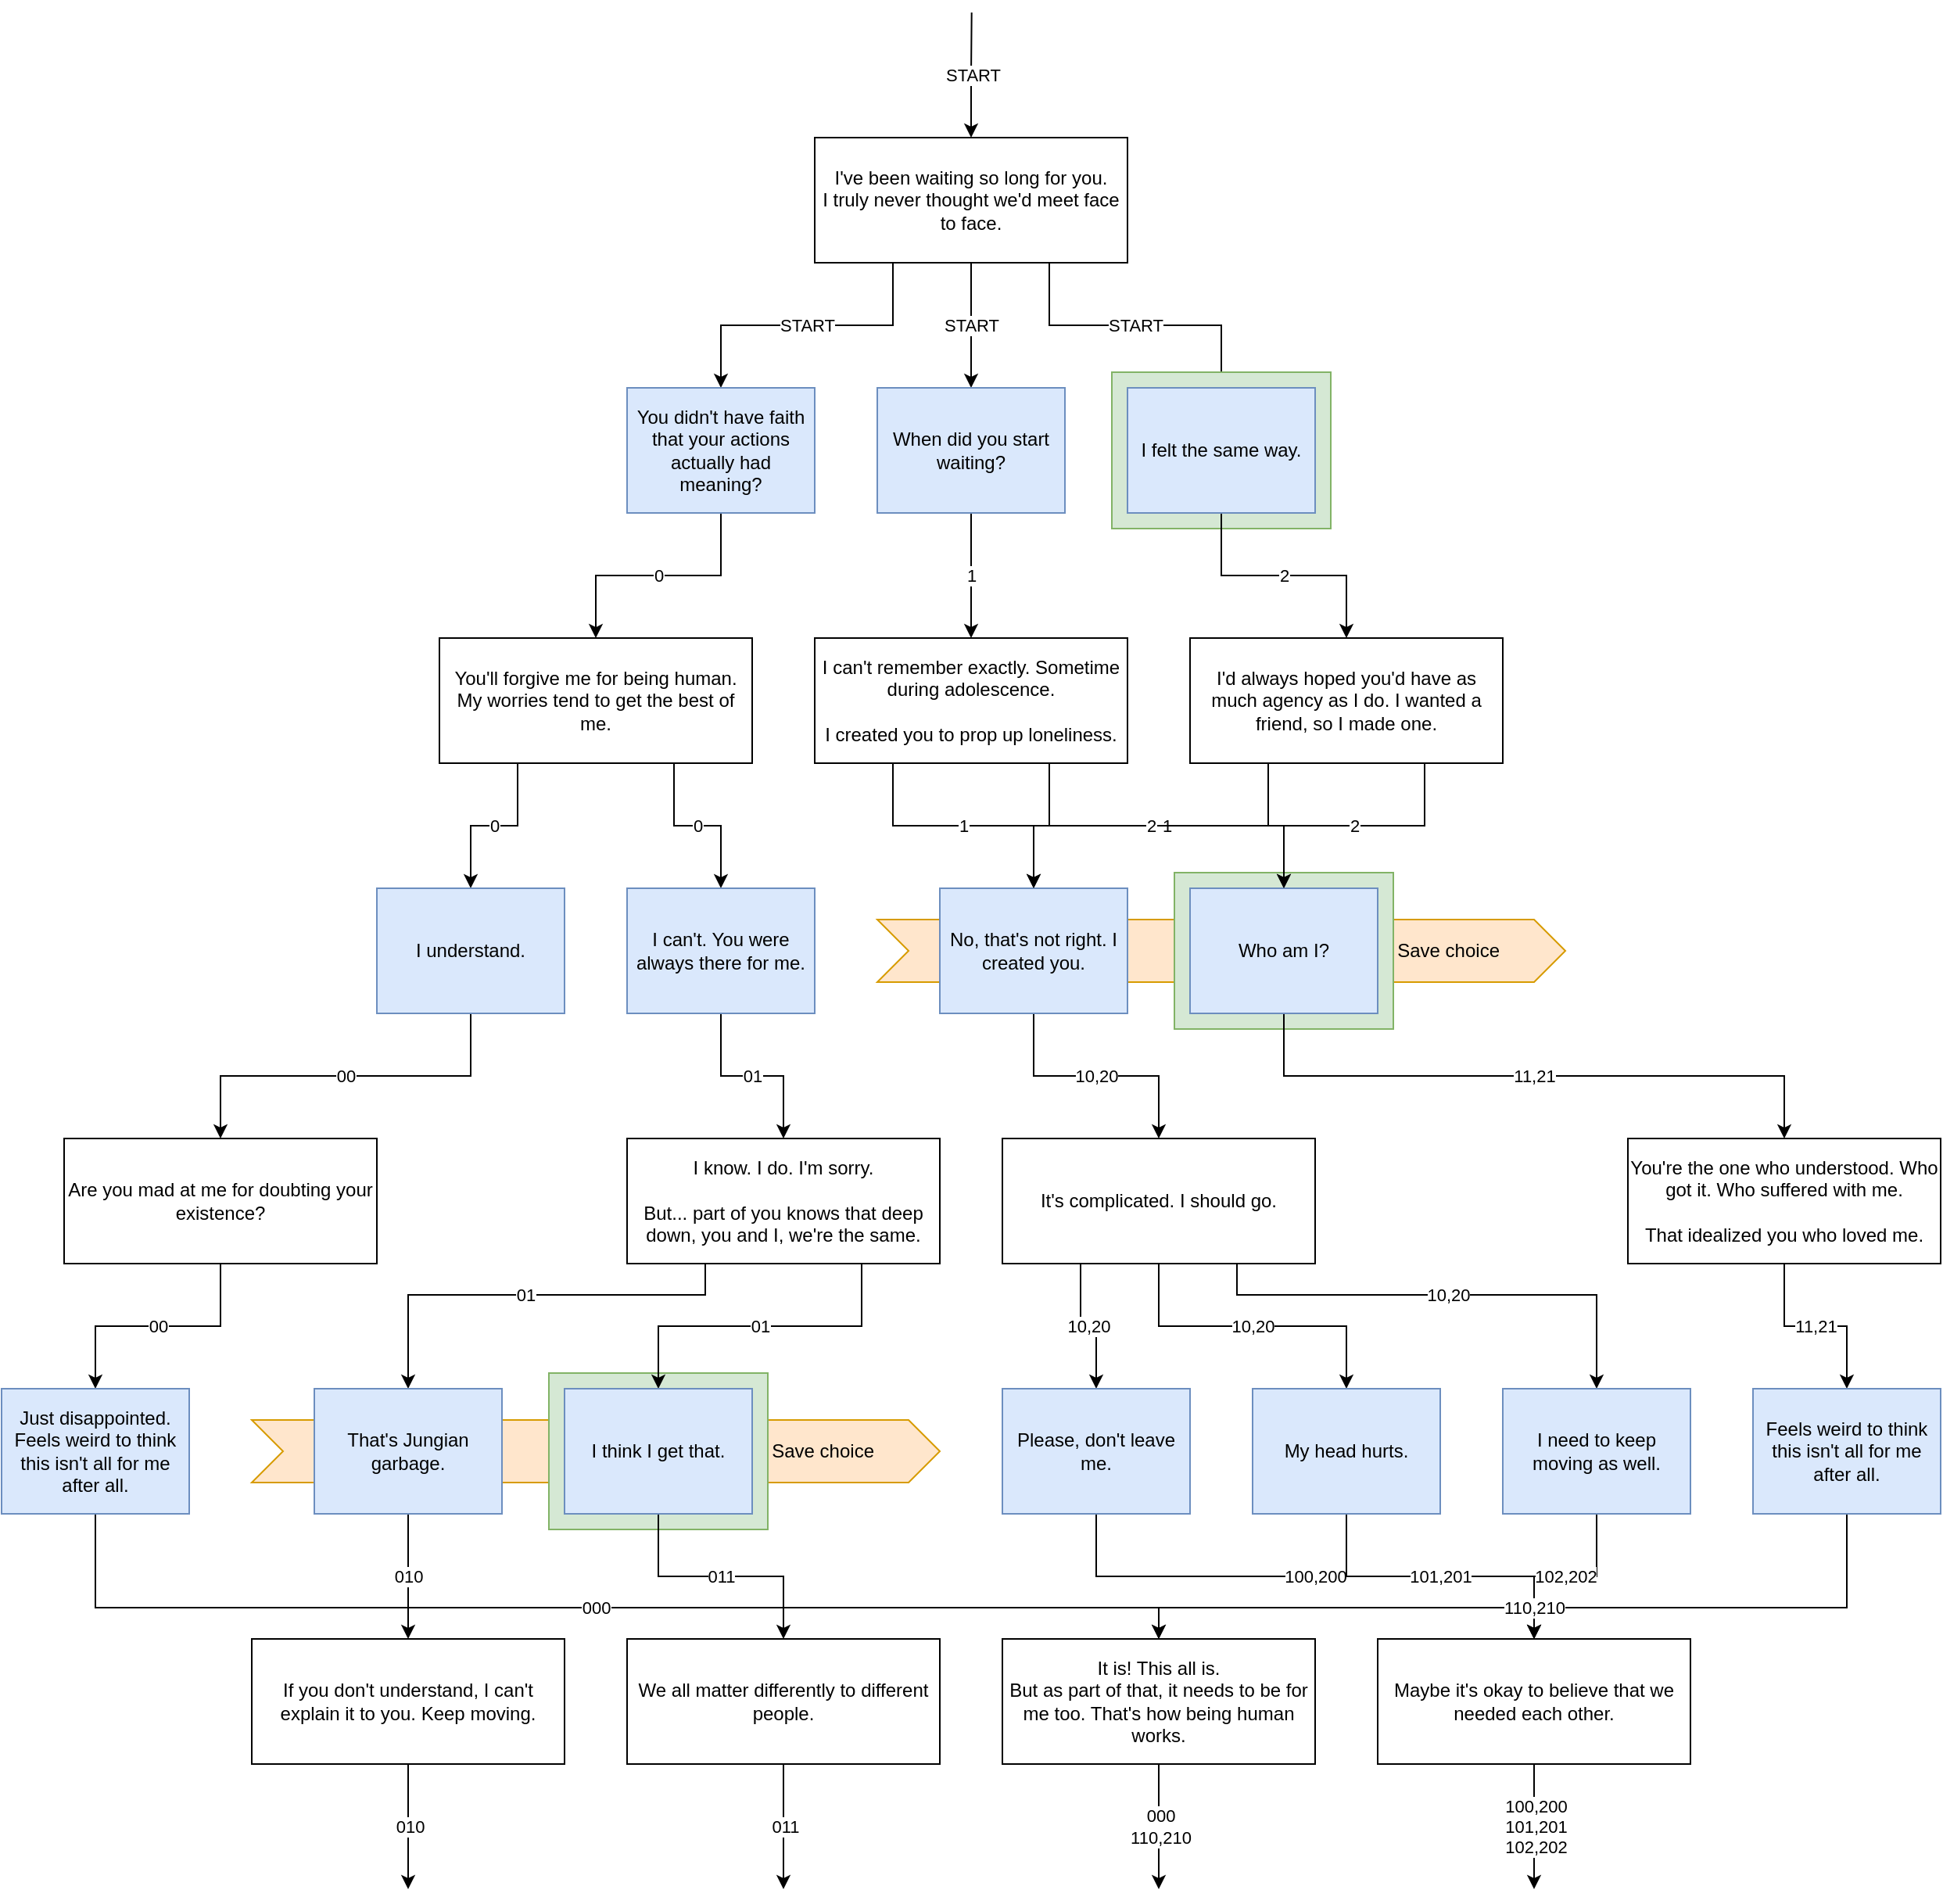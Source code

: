 <mxfile version="20.8.16" type="device"><diagram name="Page-1" id="3zAvC4uQ2UPgK45ixoWd"><mxGraphModel dx="1434" dy="956" grid="1" gridSize="10" guides="1" tooltips="1" connect="1" arrows="1" fold="1" page="1" pageScale="1" pageWidth="800" pageHeight="1000" math="0" shadow="0"><root><mxCell id="0"/><mxCell id="1" parent="0"/><mxCell id="jMroqWxrVs4NkEUAHj_j-35" value="&lt;blockquote style=&quot;margin: 0 0 0 40px; border: none; padding: 0px;&quot;&gt;&lt;blockquote style=&quot;margin: 0 0 0 40px; border: none; padding: 0px;&quot;&gt;&lt;blockquote style=&quot;margin: 0 0 0 40px; border: none; padding: 0px;&quot;&gt;Save choice&lt;/blockquote&gt;&lt;/blockquote&gt;&lt;/blockquote&gt;" style="shape=step;perimeter=stepPerimeter;whiteSpace=wrap;html=1;fixedSize=1;fillColor=#ffe6cc;strokeColor=#d79b00;align=right;spacingRight=40;" parent="1" vertex="1"><mxGeometry x="240" y="940" width="440" height="40" as="geometry"/></mxCell><mxCell id="T59eX6qoS1YDRqoTDdfP-18" value="" style="rounded=0;whiteSpace=wrap;html=1;fillColor=#d5e8d4;strokeColor=#82b366;" vertex="1" parent="1"><mxGeometry x="430" y="910" width="140" height="100" as="geometry"/></mxCell><mxCell id="jMroqWxrVs4NkEUAHj_j-11" value="&lt;blockquote style=&quot;margin: 0 0 0 40px; border: none; padding: 0px;&quot;&gt;&lt;blockquote style=&quot;margin: 0 0 0 40px; border: none; padding: 0px;&quot;&gt;&lt;blockquote style=&quot;margin: 0 0 0 40px; border: none; padding: 0px;&quot;&gt;Save choice&lt;/blockquote&gt;&lt;/blockquote&gt;&lt;/blockquote&gt;" style="shape=step;perimeter=stepPerimeter;whiteSpace=wrap;html=1;fixedSize=1;fillColor=#ffe6cc;strokeColor=#d79b00;align=right;spacingRight=40;" parent="1" vertex="1"><mxGeometry x="640" y="620" width="440" height="40" as="geometry"/></mxCell><mxCell id="T59eX6qoS1YDRqoTDdfP-17" value="" style="rounded=0;whiteSpace=wrap;html=1;fillColor=#d5e8d4;strokeColor=#82b366;" vertex="1" parent="1"><mxGeometry x="830" y="590" width="140" height="100" as="geometry"/></mxCell><mxCell id="qBQjaYmyJl9NeoJPT0mI-4" value="START" style="edgeStyle=orthogonalEdgeStyle;rounded=0;orthogonalLoop=1;jettySize=auto;html=1;exitX=0.5;exitY=0;exitDx=0;exitDy=0;startArrow=classic;startFill=1;endArrow=none;endFill=0;" parent="1" source="qBQjaYmyJl9NeoJPT0mI-5" edge="1"><mxGeometry relative="1" as="geometry"><mxPoint x="700.345" y="40" as="targetPoint"/></mxGeometry></mxCell><mxCell id="WCwmCqffvFXxgcniNN-4-7" value="START" style="edgeStyle=orthogonalEdgeStyle;rounded=0;orthogonalLoop=1;jettySize=auto;html=1;exitX=0.25;exitY=1;exitDx=0;exitDy=0;entryX=0.5;entryY=0;entryDx=0;entryDy=0;" parent="1" source="qBQjaYmyJl9NeoJPT0mI-5" target="WCwmCqffvFXxgcniNN-4-4" edge="1"><mxGeometry relative="1" as="geometry"/></mxCell><mxCell id="WCwmCqffvFXxgcniNN-4-8" value="START" style="edgeStyle=orthogonalEdgeStyle;rounded=0;orthogonalLoop=1;jettySize=auto;html=1;exitX=0.5;exitY=1;exitDx=0;exitDy=0;entryX=0.5;entryY=0;entryDx=0;entryDy=0;" parent="1" source="qBQjaYmyJl9NeoJPT0mI-5" target="WCwmCqffvFXxgcniNN-4-6" edge="1"><mxGeometry relative="1" as="geometry"/></mxCell><mxCell id="WCwmCqffvFXxgcniNN-4-9" value="START" style="edgeStyle=orthogonalEdgeStyle;rounded=0;orthogonalLoop=1;jettySize=auto;html=1;exitX=0.75;exitY=1;exitDx=0;exitDy=0;entryX=0.5;entryY=0;entryDx=0;entryDy=0;" parent="1" source="qBQjaYmyJl9NeoJPT0mI-5" target="WCwmCqffvFXxgcniNN-4-5" edge="1"><mxGeometry relative="1" as="geometry"/></mxCell><mxCell id="qBQjaYmyJl9NeoJPT0mI-5" value="I've been waiting so long for you.&lt;br&gt;I truly never thought we'd meet face to face." style="rounded=0;whiteSpace=wrap;html=1;" parent="1" vertex="1"><mxGeometry x="600" y="120" width="200" height="80" as="geometry"/></mxCell><mxCell id="WCwmCqffvFXxgcniNN-4-3" value="" style="rounded=0;whiteSpace=wrap;html=1;fillColor=#d5e8d4;strokeColor=#82b366;" parent="1" vertex="1"><mxGeometry x="790" y="270" width="140" height="100" as="geometry"/></mxCell><mxCell id="WCwmCqffvFXxgcniNN-4-11" value="0" style="edgeStyle=orthogonalEdgeStyle;rounded=0;orthogonalLoop=1;jettySize=auto;html=1;exitX=0.5;exitY=1;exitDx=0;exitDy=0;entryX=0.5;entryY=0;entryDx=0;entryDy=0;" parent="1" source="WCwmCqffvFXxgcniNN-4-4" target="WCwmCqffvFXxgcniNN-4-10" edge="1"><mxGeometry relative="1" as="geometry"/></mxCell><mxCell id="WCwmCqffvFXxgcniNN-4-4" value="You didn't have faith that your actions actually had meaning?" style="rounded=0;whiteSpace=wrap;html=1;fillColor=#dae8fc;strokeColor=#6c8ebf;" parent="1" vertex="1"><mxGeometry x="480" y="280" width="120" height="80" as="geometry"/></mxCell><mxCell id="jMroqWxrVs4NkEUAHj_j-8" value="2" style="edgeStyle=orthogonalEdgeStyle;rounded=0;orthogonalLoop=1;jettySize=auto;html=1;exitX=0.5;exitY=1;exitDx=0;exitDy=0;entryX=0.5;entryY=0;entryDx=0;entryDy=0;" parent="1" source="WCwmCqffvFXxgcniNN-4-5" target="jMroqWxrVs4NkEUAHj_j-6" edge="1"><mxGeometry relative="1" as="geometry"/></mxCell><mxCell id="WCwmCqffvFXxgcniNN-4-5" value="I felt the same way." style="rounded=0;whiteSpace=wrap;html=1;fillColor=#dae8fc;strokeColor=#6c8ebf;" parent="1" vertex="1"><mxGeometry x="800" y="280" width="120" height="80" as="geometry"/></mxCell><mxCell id="jMroqWxrVs4NkEUAHj_j-1" value="1" style="edgeStyle=orthogonalEdgeStyle;rounded=0;orthogonalLoop=1;jettySize=auto;html=1;exitX=0.5;exitY=1;exitDx=0;exitDy=0;entryX=0.5;entryY=0;entryDx=0;entryDy=0;" parent="1" source="WCwmCqffvFXxgcniNN-4-6" target="WCwmCqffvFXxgcniNN-4-16" edge="1"><mxGeometry relative="1" as="geometry"/></mxCell><mxCell id="WCwmCqffvFXxgcniNN-4-6" value="When did you start waiting?" style="rounded=0;whiteSpace=wrap;html=1;fillColor=#dae8fc;strokeColor=#6c8ebf;" parent="1" vertex="1"><mxGeometry x="640" y="280" width="120" height="80" as="geometry"/></mxCell><mxCell id="WCwmCqffvFXxgcniNN-4-14" value="0" style="edgeStyle=orthogonalEdgeStyle;rounded=0;orthogonalLoop=1;jettySize=auto;html=1;exitX=0.75;exitY=1;exitDx=0;exitDy=0;entryX=0.5;entryY=0;entryDx=0;entryDy=0;" parent="1" source="WCwmCqffvFXxgcniNN-4-10" target="WCwmCqffvFXxgcniNN-4-13" edge="1"><mxGeometry relative="1" as="geometry"/></mxCell><mxCell id="WCwmCqffvFXxgcniNN-4-15" value="0" style="edgeStyle=orthogonalEdgeStyle;rounded=0;orthogonalLoop=1;jettySize=auto;html=1;exitX=0.25;exitY=1;exitDx=0;exitDy=0;entryX=0.5;entryY=0;entryDx=0;entryDy=0;" parent="1" source="WCwmCqffvFXxgcniNN-4-10" target="WCwmCqffvFXxgcniNN-4-12" edge="1"><mxGeometry relative="1" as="geometry"/></mxCell><mxCell id="WCwmCqffvFXxgcniNN-4-10" value="You'll forgive me for being human. My worries tend to get the best of me." style="rounded=0;whiteSpace=wrap;html=1;" parent="1" vertex="1"><mxGeometry x="360" y="440" width="200" height="80" as="geometry"/></mxCell><mxCell id="jMroqWxrVs4NkEUAHj_j-17" value="00" style="edgeStyle=orthogonalEdgeStyle;rounded=0;orthogonalLoop=1;jettySize=auto;html=1;exitX=0.5;exitY=1;exitDx=0;exitDy=0;entryX=0.5;entryY=0;entryDx=0;entryDy=0;" parent="1" source="WCwmCqffvFXxgcniNN-4-12" target="jMroqWxrVs4NkEUAHj_j-14" edge="1"><mxGeometry relative="1" as="geometry"/></mxCell><mxCell id="WCwmCqffvFXxgcniNN-4-12" value="I understand." style="rounded=0;whiteSpace=wrap;html=1;fillColor=#dae8fc;strokeColor=#6c8ebf;" parent="1" vertex="1"><mxGeometry x="320" y="600" width="120" height="80" as="geometry"/></mxCell><mxCell id="jMroqWxrVs4NkEUAHj_j-16" value="01" style="edgeStyle=orthogonalEdgeStyle;rounded=0;orthogonalLoop=1;jettySize=auto;html=1;exitX=0.5;exitY=1;exitDx=0;exitDy=0;entryX=0.5;entryY=0;entryDx=0;entryDy=0;" parent="1" source="WCwmCqffvFXxgcniNN-4-13" target="jMroqWxrVs4NkEUAHj_j-15" edge="1"><mxGeometry relative="1" as="geometry"/></mxCell><mxCell id="WCwmCqffvFXxgcniNN-4-13" value="I can't. You were always there for me." style="rounded=0;whiteSpace=wrap;html=1;fillColor=#dae8fc;strokeColor=#6c8ebf;" parent="1" vertex="1"><mxGeometry x="480" y="600" width="120" height="80" as="geometry"/></mxCell><mxCell id="jMroqWxrVs4NkEUAHj_j-4" value="1" style="edgeStyle=orthogonalEdgeStyle;rounded=0;orthogonalLoop=1;jettySize=auto;html=1;exitX=0.25;exitY=1;exitDx=0;exitDy=0;entryX=0.5;entryY=0;entryDx=0;entryDy=0;" parent="1" source="WCwmCqffvFXxgcniNN-4-16" target="jMroqWxrVs4NkEUAHj_j-2" edge="1"><mxGeometry relative="1" as="geometry"/></mxCell><mxCell id="jMroqWxrVs4NkEUAHj_j-5" value="1" style="edgeStyle=orthogonalEdgeStyle;rounded=0;orthogonalLoop=1;jettySize=auto;html=1;exitX=0.75;exitY=1;exitDx=0;exitDy=0;entryX=0.5;entryY=0;entryDx=0;entryDy=0;" parent="1" source="WCwmCqffvFXxgcniNN-4-16" target="jMroqWxrVs4NkEUAHj_j-3" edge="1"><mxGeometry relative="1" as="geometry"/></mxCell><mxCell id="WCwmCqffvFXxgcniNN-4-16" value="I can't remember exactly. Sometime during adolescence.&lt;br&gt;&lt;br&gt;I created you to prop up loneliness." style="rounded=0;whiteSpace=wrap;html=1;" parent="1" vertex="1"><mxGeometry x="600" y="440" width="200" height="80" as="geometry"/></mxCell><mxCell id="jMroqWxrVs4NkEUAHj_j-19" value="10,20" style="edgeStyle=orthogonalEdgeStyle;rounded=0;orthogonalLoop=1;jettySize=auto;html=1;exitX=0.5;exitY=1;exitDx=0;exitDy=0;entryX=0.5;entryY=0;entryDx=0;entryDy=0;" parent="1" source="jMroqWxrVs4NkEUAHj_j-2" target="jMroqWxrVs4NkEUAHj_j-18" edge="1"><mxGeometry relative="1" as="geometry"/></mxCell><mxCell id="jMroqWxrVs4NkEUAHj_j-2" value="No, that's not right. I created you." style="rounded=0;whiteSpace=wrap;html=1;fillColor=#dae8fc;strokeColor=#6c8ebf;" parent="1" vertex="1"><mxGeometry x="680" y="600" width="120" height="80" as="geometry"/></mxCell><mxCell id="jMroqWxrVs4NkEUAHj_j-21" value="11,21" style="edgeStyle=orthogonalEdgeStyle;rounded=0;orthogonalLoop=1;jettySize=auto;html=1;exitX=0.5;exitY=1;exitDx=0;exitDy=0;entryX=0.5;entryY=0;entryDx=0;entryDy=0;" parent="1" source="jMroqWxrVs4NkEUAHj_j-3" target="jMroqWxrVs4NkEUAHj_j-20" edge="1"><mxGeometry relative="1" as="geometry"/></mxCell><mxCell id="jMroqWxrVs4NkEUAHj_j-3" value="Who am I?" style="rounded=0;whiteSpace=wrap;html=1;fillColor=#dae8fc;strokeColor=#6c8ebf;" parent="1" vertex="1"><mxGeometry x="840" y="600" width="120" height="80" as="geometry"/></mxCell><mxCell id="jMroqWxrVs4NkEUAHj_j-9" value="2" style="edgeStyle=orthogonalEdgeStyle;rounded=0;orthogonalLoop=1;jettySize=auto;html=1;exitX=0.25;exitY=1;exitDx=0;exitDy=0;entryX=0.5;entryY=0;entryDx=0;entryDy=0;" parent="1" source="jMroqWxrVs4NkEUAHj_j-6" target="jMroqWxrVs4NkEUAHj_j-2" edge="1"><mxGeometry relative="1" as="geometry"/></mxCell><mxCell id="jMroqWxrVs4NkEUAHj_j-10" value="2" style="edgeStyle=orthogonalEdgeStyle;rounded=0;orthogonalLoop=1;jettySize=auto;html=1;exitX=0.75;exitY=1;exitDx=0;exitDy=0;entryX=0.5;entryY=0;entryDx=0;entryDy=0;" parent="1" source="jMroqWxrVs4NkEUAHj_j-6" target="jMroqWxrVs4NkEUAHj_j-3" edge="1"><mxGeometry relative="1" as="geometry"/></mxCell><mxCell id="jMroqWxrVs4NkEUAHj_j-6" value="I'd always hoped you'd have as much agency as I do. I wanted a friend, so I made one." style="rounded=0;whiteSpace=wrap;html=1;" parent="1" vertex="1"><mxGeometry x="840" y="440" width="200" height="80" as="geometry"/></mxCell><mxCell id="jMroqWxrVs4NkEUAHj_j-37" value="00" style="edgeStyle=orthogonalEdgeStyle;rounded=0;orthogonalLoop=1;jettySize=auto;html=1;exitX=0.5;exitY=1;exitDx=0;exitDy=0;entryX=0.5;entryY=0;entryDx=0;entryDy=0;" parent="1" source="jMroqWxrVs4NkEUAHj_j-14" target="jMroqWxrVs4NkEUAHj_j-36" edge="1"><mxGeometry relative="1" as="geometry"/></mxCell><mxCell id="jMroqWxrVs4NkEUAHj_j-14" value="Are you mad at me for doubting your existence?" style="rounded=0;whiteSpace=wrap;html=1;" parent="1" vertex="1"><mxGeometry x="120" y="760" width="200" height="80" as="geometry"/></mxCell><mxCell id="jMroqWxrVs4NkEUAHj_j-33" value="01" style="edgeStyle=orthogonalEdgeStyle;rounded=0;orthogonalLoop=1;jettySize=auto;html=1;exitX=0.25;exitY=1;exitDx=0;exitDy=0;entryX=0.5;entryY=0;entryDx=0;entryDy=0;" parent="1" source="jMroqWxrVs4NkEUAHj_j-15" target="jMroqWxrVs4NkEUAHj_j-32" edge="1"><mxGeometry relative="1" as="geometry"><Array as="points"><mxPoint x="530" y="860"/><mxPoint x="340" y="860"/></Array></mxGeometry></mxCell><mxCell id="jMroqWxrVs4NkEUAHj_j-34" value="01" style="edgeStyle=orthogonalEdgeStyle;rounded=0;orthogonalLoop=1;jettySize=auto;html=1;exitX=0.75;exitY=1;exitDx=0;exitDy=0;entryX=0.5;entryY=0;entryDx=0;entryDy=0;" parent="1" source="jMroqWxrVs4NkEUAHj_j-15" target="jMroqWxrVs4NkEUAHj_j-31" edge="1"><mxGeometry relative="1" as="geometry"/></mxCell><mxCell id="jMroqWxrVs4NkEUAHj_j-15" value="I know. I do. I'm sorry.&lt;br&gt;&lt;br&gt;But... part of you knows that deep down, you and I, we're the same." style="rounded=0;whiteSpace=wrap;html=1;" parent="1" vertex="1"><mxGeometry x="480" y="760" width="200" height="80" as="geometry"/></mxCell><mxCell id="jMroqWxrVs4NkEUAHj_j-25" value="10,20" style="edgeStyle=orthogonalEdgeStyle;rounded=0;orthogonalLoop=1;jettySize=auto;html=1;exitX=0.25;exitY=1;exitDx=0;exitDy=0;entryX=0.5;entryY=0;entryDx=0;entryDy=0;" parent="1" source="jMroqWxrVs4NkEUAHj_j-18" target="jMroqWxrVs4NkEUAHj_j-22" edge="1"><mxGeometry relative="1" as="geometry"/></mxCell><mxCell id="jMroqWxrVs4NkEUAHj_j-26" value="10,20" style="edgeStyle=orthogonalEdgeStyle;rounded=0;orthogonalLoop=1;jettySize=auto;html=1;exitX=0.5;exitY=1;exitDx=0;exitDy=0;entryX=0.5;entryY=0;entryDx=0;entryDy=0;" parent="1" source="jMroqWxrVs4NkEUAHj_j-18" target="jMroqWxrVs4NkEUAHj_j-23" edge="1"><mxGeometry relative="1" as="geometry"/></mxCell><mxCell id="jMroqWxrVs4NkEUAHj_j-27" value="10,20" style="edgeStyle=orthogonalEdgeStyle;rounded=0;orthogonalLoop=1;jettySize=auto;html=1;exitX=0.75;exitY=1;exitDx=0;exitDy=0;entryX=0.5;entryY=0;entryDx=0;entryDy=0;" parent="1" source="jMroqWxrVs4NkEUAHj_j-18" target="jMroqWxrVs4NkEUAHj_j-24" edge="1"><mxGeometry relative="1" as="geometry"><Array as="points"><mxPoint x="870" y="860"/><mxPoint x="1100" y="860"/></Array></mxGeometry></mxCell><mxCell id="jMroqWxrVs4NkEUAHj_j-18" value="It's complicated. I should go." style="rounded=0;whiteSpace=wrap;html=1;" parent="1" vertex="1"><mxGeometry x="720" y="760" width="200" height="80" as="geometry"/></mxCell><mxCell id="jMroqWxrVs4NkEUAHj_j-30" value="11,21" style="edgeStyle=orthogonalEdgeStyle;rounded=0;orthogonalLoop=1;jettySize=auto;html=1;exitX=0.5;exitY=1;exitDx=0;exitDy=0;entryX=0.5;entryY=0;entryDx=0;entryDy=0;" parent="1" source="jMroqWxrVs4NkEUAHj_j-20" target="jMroqWxrVs4NkEUAHj_j-28" edge="1"><mxGeometry relative="1" as="geometry"/></mxCell><mxCell id="jMroqWxrVs4NkEUAHj_j-20" value="You're the one who understood. Who got it. Who suffered with me.&lt;br&gt;&lt;br&gt;That idealized you who loved me." style="rounded=0;whiteSpace=wrap;html=1;" parent="1" vertex="1"><mxGeometry x="1120" y="760" width="200" height="80" as="geometry"/></mxCell><mxCell id="T59eX6qoS1YDRqoTDdfP-3" value="100,200" style="edgeStyle=orthogonalEdgeStyle;rounded=0;orthogonalLoop=1;jettySize=auto;html=1;exitX=0.5;exitY=1;exitDx=0;exitDy=0;entryX=0.5;entryY=0;entryDx=0;entryDy=0;" edge="1" parent="1" source="jMroqWxrVs4NkEUAHj_j-22" target="T59eX6qoS1YDRqoTDdfP-2"><mxGeometry relative="1" as="geometry"/></mxCell><mxCell id="jMroqWxrVs4NkEUAHj_j-22" value="Please, don't leave me." style="rounded=0;whiteSpace=wrap;html=1;fillColor=#dae8fc;strokeColor=#6c8ebf;" parent="1" vertex="1"><mxGeometry x="720" y="920" width="120" height="80" as="geometry"/></mxCell><mxCell id="T59eX6qoS1YDRqoTDdfP-6" value="101,201" style="edgeStyle=orthogonalEdgeStyle;rounded=0;orthogonalLoop=1;jettySize=auto;html=1;exitX=0.5;exitY=1;exitDx=0;exitDy=0;entryX=0.5;entryY=0;entryDx=0;entryDy=0;" edge="1" parent="1" source="jMroqWxrVs4NkEUAHj_j-23" target="T59eX6qoS1YDRqoTDdfP-2"><mxGeometry relative="1" as="geometry"/></mxCell><mxCell id="jMroqWxrVs4NkEUAHj_j-23" value="My head hurts." style="rounded=0;whiteSpace=wrap;html=1;fillColor=#dae8fc;strokeColor=#6c8ebf;" parent="1" vertex="1"><mxGeometry x="880" y="920" width="120" height="80" as="geometry"/></mxCell><mxCell id="T59eX6qoS1YDRqoTDdfP-5" value="102,202" style="edgeStyle=orthogonalEdgeStyle;rounded=0;orthogonalLoop=1;jettySize=auto;html=1;exitX=0.5;exitY=1;exitDx=0;exitDy=0;entryX=0.5;entryY=0;entryDx=0;entryDy=0;" edge="1" parent="1" source="jMroqWxrVs4NkEUAHj_j-24" target="T59eX6qoS1YDRqoTDdfP-2"><mxGeometry relative="1" as="geometry"/></mxCell><mxCell id="jMroqWxrVs4NkEUAHj_j-24" value="I need to keep moving as well." style="rounded=0;whiteSpace=wrap;html=1;fillColor=#dae8fc;strokeColor=#6c8ebf;" parent="1" vertex="1"><mxGeometry x="1040" y="920" width="120" height="80" as="geometry"/></mxCell><mxCell id="T59eX6qoS1YDRqoTDdfP-12" value="110,210" style="edgeStyle=orthogonalEdgeStyle;rounded=0;orthogonalLoop=1;jettySize=auto;html=1;exitX=0.5;exitY=1;exitDx=0;exitDy=0;entryX=0.5;entryY=0;entryDx=0;entryDy=0;" edge="1" parent="1" source="jMroqWxrVs4NkEUAHj_j-28" target="T59eX6qoS1YDRqoTDdfP-7"><mxGeometry relative="1" as="geometry"><Array as="points"><mxPoint x="1260" y="1060"/><mxPoint x="820" y="1060"/></Array></mxGeometry></mxCell><mxCell id="jMroqWxrVs4NkEUAHj_j-28" value="Feels weird to think this isn't all for me after all." style="rounded=0;whiteSpace=wrap;html=1;fillColor=#dae8fc;strokeColor=#6c8ebf;" parent="1" vertex="1"><mxGeometry x="1200" y="920" width="120" height="80" as="geometry"/></mxCell><mxCell id="jMroqWxrVs4NkEUAHj_j-39" value="011" style="edgeStyle=orthogonalEdgeStyle;rounded=0;orthogonalLoop=1;jettySize=auto;html=1;exitX=0.5;exitY=1;exitDx=0;exitDy=0;entryX=0.5;entryY=0;entryDx=0;entryDy=0;" parent="1" source="jMroqWxrVs4NkEUAHj_j-31" target="jMroqWxrVs4NkEUAHj_j-38" edge="1"><mxGeometry relative="1" as="geometry"/></mxCell><mxCell id="jMroqWxrVs4NkEUAHj_j-31" value="I think I get that." style="rounded=0;whiteSpace=wrap;html=1;fillColor=#dae8fc;strokeColor=#6c8ebf;" parent="1" vertex="1"><mxGeometry x="440" y="920" width="120" height="80" as="geometry"/></mxCell><mxCell id="T59eX6qoS1YDRqoTDdfP-1" value="010" style="edgeStyle=orthogonalEdgeStyle;rounded=0;orthogonalLoop=1;jettySize=auto;html=1;exitX=0.5;exitY=1;exitDx=0;exitDy=0;entryX=0.5;entryY=0;entryDx=0;entryDy=0;" edge="1" parent="1" source="jMroqWxrVs4NkEUAHj_j-32" target="jMroqWxrVs4NkEUAHj_j-40"><mxGeometry relative="1" as="geometry"/></mxCell><mxCell id="jMroqWxrVs4NkEUAHj_j-32" value="That's Jungian garbage." style="rounded=0;whiteSpace=wrap;html=1;fillColor=#dae8fc;strokeColor=#6c8ebf;" parent="1" vertex="1"><mxGeometry x="280" y="920" width="120" height="80" as="geometry"/></mxCell><mxCell id="T59eX6qoS1YDRqoTDdfP-10" value="000" style="edgeStyle=orthogonalEdgeStyle;rounded=0;orthogonalLoop=1;jettySize=auto;html=1;exitX=0.5;exitY=1;exitDx=0;exitDy=0;entryX=0.5;entryY=0;entryDx=0;entryDy=0;" edge="1" parent="1" source="jMroqWxrVs4NkEUAHj_j-36" target="T59eX6qoS1YDRqoTDdfP-7"><mxGeometry relative="1" as="geometry"><Array as="points"><mxPoint x="140" y="1060"/><mxPoint x="820" y="1060"/></Array></mxGeometry></mxCell><mxCell id="jMroqWxrVs4NkEUAHj_j-36" value="Just disappointed. Feels weird to think this isn't all for me after all." style="rounded=0;whiteSpace=wrap;html=1;fillColor=#dae8fc;strokeColor=#6c8ebf;" parent="1" vertex="1"><mxGeometry x="80" y="920" width="120" height="80" as="geometry"/></mxCell><mxCell id="T59eX6qoS1YDRqoTDdfP-14" value="011" style="edgeStyle=orthogonalEdgeStyle;rounded=0;orthogonalLoop=1;jettySize=auto;html=1;exitX=0.5;exitY=1;exitDx=0;exitDy=0;" edge="1" parent="1" source="jMroqWxrVs4NkEUAHj_j-38"><mxGeometry relative="1" as="geometry"><mxPoint x="580" y="1240" as="targetPoint"/></mxGeometry></mxCell><mxCell id="jMroqWxrVs4NkEUAHj_j-38" value="We all matter differently to different people." style="rounded=0;whiteSpace=wrap;html=1;" parent="1" vertex="1"><mxGeometry x="480" y="1080" width="200" height="80" as="geometry"/></mxCell><mxCell id="T59eX6qoS1YDRqoTDdfP-13" value="010" style="edgeStyle=orthogonalEdgeStyle;rounded=0;orthogonalLoop=1;jettySize=auto;html=1;exitX=0.5;exitY=1;exitDx=0;exitDy=0;" edge="1" parent="1" source="jMroqWxrVs4NkEUAHj_j-40"><mxGeometry relative="1" as="geometry"><mxPoint x="340" y="1240" as="targetPoint"/></mxGeometry></mxCell><mxCell id="jMroqWxrVs4NkEUAHj_j-40" value="If you don't understand, I can't explain it to you. Keep moving." style="rounded=0;whiteSpace=wrap;html=1;" parent="1" vertex="1"><mxGeometry x="240" y="1080" width="200" height="80" as="geometry"/></mxCell><mxCell id="T59eX6qoS1YDRqoTDdfP-16" value="100,200&lt;br&gt;101,201&lt;br&gt;102,202" style="edgeStyle=orthogonalEdgeStyle;rounded=0;orthogonalLoop=1;jettySize=auto;html=1;exitX=0.5;exitY=1;exitDx=0;exitDy=0;" edge="1" parent="1" source="T59eX6qoS1YDRqoTDdfP-2"><mxGeometry relative="1" as="geometry"><mxPoint x="1060" y="1240" as="targetPoint"/><mxPoint as="offset"/></mxGeometry></mxCell><mxCell id="T59eX6qoS1YDRqoTDdfP-2" value="Maybe it's okay to believe that we needed each other." style="rounded=0;whiteSpace=wrap;html=1;" vertex="1" parent="1"><mxGeometry x="960" y="1080" width="200" height="80" as="geometry"/></mxCell><mxCell id="T59eX6qoS1YDRqoTDdfP-15" value="000&lt;br&gt;110,210" style="edgeStyle=orthogonalEdgeStyle;rounded=0;orthogonalLoop=1;jettySize=auto;html=1;exitX=0.5;exitY=1;exitDx=0;exitDy=0;" edge="1" parent="1" source="T59eX6qoS1YDRqoTDdfP-7"><mxGeometry relative="1" as="geometry"><mxPoint x="820" y="1240" as="targetPoint"/></mxGeometry></mxCell><mxCell id="T59eX6qoS1YDRqoTDdfP-7" value="It is! This all is.&lt;br&gt;But as part of that, it needs to be for me too. That's how being human works." style="rounded=0;whiteSpace=wrap;html=1;" vertex="1" parent="1"><mxGeometry x="720" y="1080" width="200" height="80" as="geometry"/></mxCell></root></mxGraphModel></diagram></mxfile>